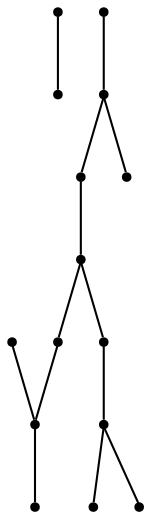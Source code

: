 graph {
  node [shape=point,comment="{\"directed\":false,\"doi\":\"10.1007/978-3-540-77537-9_14\",\"figure\":\"3\"}"]

  v0 [pos="1697.3872312856274,905.7291988812069"]
  v1 [pos="1370.3940761300018,905.7291988812069"]
  v2 [pos="1152.3569009647813,869.40350960009"]
  v3 [pos="1116.0799687585165,760.4889619399562"]
  v4 [pos="1188.7589847298555,760.4889619399562"]
  v5 [pos="1152.3569009647813,978.3181208616313"]
  v6 [pos="1043.400905067976,760.4889619399562"]
  v7 [pos="1007.0613811759061,869.4035096000902"]
  v8 [pos="970.7218731902367,760.4889619399562"]
  v9 [pos="1007.0613811759061,1087.3577088881982"]
  v10 [pos="1007.0613811759061,978.3181208616313"]
  v11 [pos="861.7658295742301,869.4035096000902"]
  v12 [pos="861.7658295742301,978.3181208616313"]
  v13 [pos="898.0428094996962,760.4889619399562"]
  v14 [pos="825.3637776219566,760.4889619399561"]

  v0 -- v1 [id="-1",pos="1697.3872312856274,905.7291988812069 1370.3940761300018,905.7291988812069 1370.3940761300018,905.7291988812069 1370.3940761300018,905.7291988812069"]
  v14 -- v11 [id="-2",pos="825.3637776219566,760.4889619399561 861.7658295742301,869.4035096000902 861.7658295742301,869.4035096000902 861.7658295742301,869.4035096000902"]
  v12 -- v9 [id="-3",pos="861.7658295742301,978.3181208616313 1007.0613811759061,1087.3577088881982 1007.0613811759061,1087.3577088881982 1007.0613811759061,1087.3577088881982"]
  v11 -- v13 [id="-4",pos="861.7658295742301,869.4035096000902 898.0428094996962,760.4889619399562 898.0428094996962,760.4889619399562 898.0428094996962,760.4889619399562"]
  v11 -- v12 [id="-5",pos="861.7658295742301,869.4035096000902 861.7658295742301,978.3181208616313 861.7658295742301,978.3181208616313 861.7658295742301,978.3181208616313"]
  v9 -- v10 [id="-6",pos="1007.0613811759061,1087.3577088881982 1007.0613811759061,978.3181208616313 1007.0613811759061,978.3181208616313 1007.0613811759061,978.3181208616313"]
  v10 -- v7 [id="-7",pos="1007.0613811759061,978.3181208616313 1007.0613811759061,869.4035096000902 1007.0613811759061,869.4035096000902 1007.0613811759061,869.4035096000902"]
  v9 -- v5 [id="-8",pos="1007.0613811759061,1087.3577088881982 1152.3569009647813,978.3181208616313 1152.3569009647813,978.3181208616313 1152.3569009647813,978.3181208616313"]
  v7 -- v8 [id="-9",pos="1007.0613811759061,869.4035096000902 970.7218731902367,760.4889619399562 970.7218731902367,760.4889619399562 970.7218731902367,760.4889619399562"]
  v6 -- v7 [id="-10",pos="1043.400905067976,760.4889619399562 1007.0613811759061,869.4035096000902 1007.0613811759061,869.4035096000902 1007.0613811759061,869.4035096000902"]
  v5 -- v2 [id="-11",pos="1152.3569009647813,978.3181208616313 1152.3569009647813,869.40350960009 1152.3569009647813,869.40350960009 1152.3569009647813,869.40350960009"]
  v2 -- v4 [id="-12",pos="1152.3569009647813,869.40350960009 1188.7589847298555,760.4889619399562 1188.7589847298555,760.4889619399562 1188.7589847298555,760.4889619399562"]
  v2 -- v3 [id="-13",pos="1152.3569009647813,869.40350960009 1116.0799687585165,760.4889619399562 1116.0799687585165,760.4889619399562 1116.0799687585165,760.4889619399562"]
}